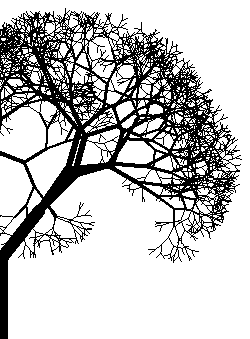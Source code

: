 beginfig(1)
u:=1cm; branchrotation := 60;
offset := 180-branchrotation;
thinning := 0.7;
shortening := 0.8;
def drawit(expr p, linethickness) =
  draw p withpen pencircle scaled linethickness;
enddef;
vardef tree(expr A,B,n,size) =
  save C,D,thickness; pair C,D;
  thickness := size;
  C := shortening[B, A rotatedaround(B,
    offset+uniformdeviate(branchrotation))];
  D := shortening[B, A rotatedaround(B,
    -offset-uniformdeviate(branchrotation))];
  if n>0:
    drawit(A--B, thickness);
    thickness := thinning*thickness;
    tree(B, C, n-1, thickness);
    tree(B, D, n-1, thickness);
  else:
    drawit(A--B,thickness);
    thickness := thinning*thickness;
    drawit(B--C, thickness);
    drawit(B--D, thickness);
  fi;
enddef;
tree((0,0), (0,u), 10, 2mm);
endfig;
end;

